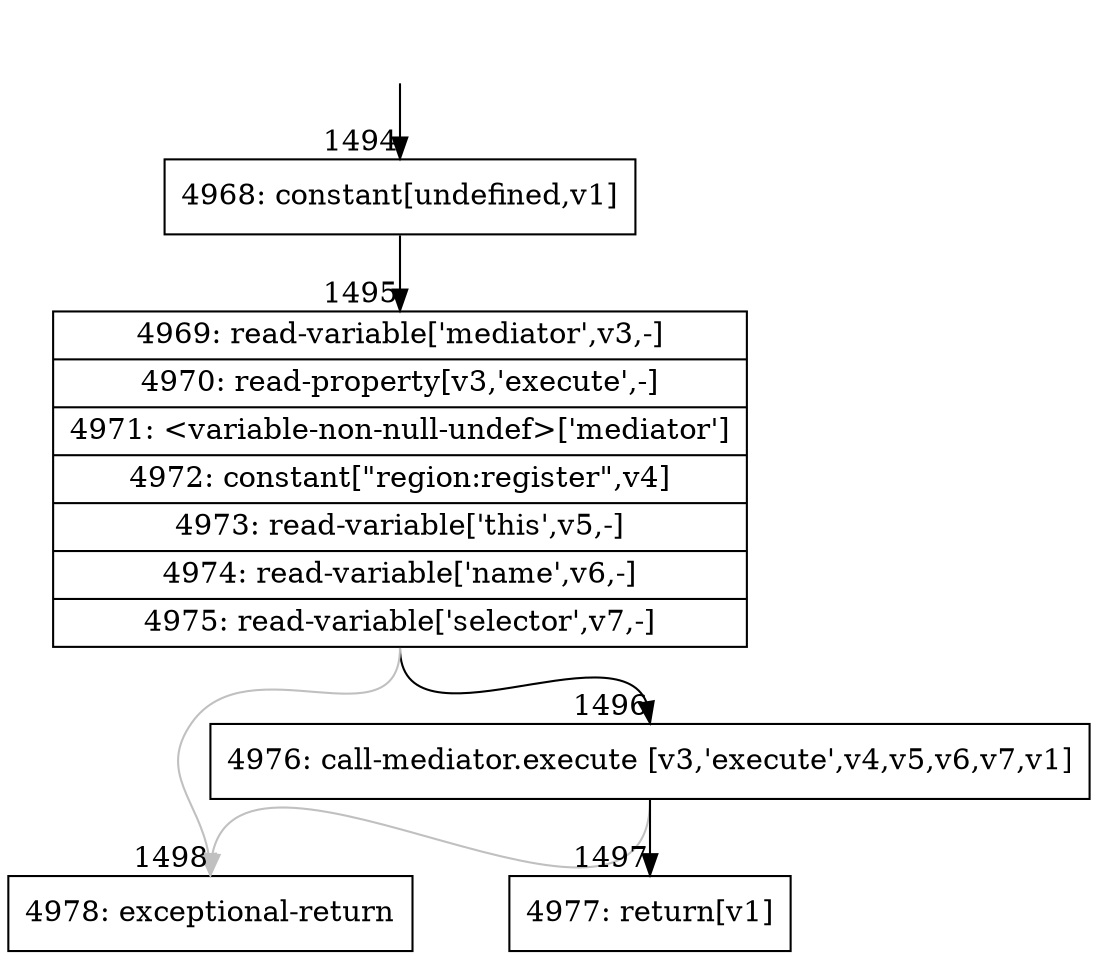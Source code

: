 digraph {
rankdir="TD"
BB_entry124[shape=none,label=""];
BB_entry124 -> BB1494 [tailport=s, headport=n, headlabel="    1494"]
BB1494 [shape=record label="{4968: constant[undefined,v1]}" ] 
BB1494 -> BB1495 [tailport=s, headport=n, headlabel="      1495"]
BB1495 [shape=record label="{4969: read-variable['mediator',v3,-]|4970: read-property[v3,'execute',-]|4971: \<variable-non-null-undef\>['mediator']|4972: constant[\"region:register\",v4]|4973: read-variable['this',v5,-]|4974: read-variable['name',v6,-]|4975: read-variable['selector',v7,-]}" ] 
BB1495 -> BB1496 [tailport=s, headport=n, headlabel="      1496"]
BB1495 -> BB1498 [tailport=s, headport=n, color=gray, headlabel="      1498"]
BB1496 [shape=record label="{4976: call-mediator.execute [v3,'execute',v4,v5,v6,v7,v1]}" ] 
BB1496 -> BB1497 [tailport=s, headport=n, headlabel="      1497"]
BB1496 -> BB1498 [tailport=s, headport=n, color=gray]
BB1497 [shape=record label="{4977: return[v1]}" ] 
BB1498 [shape=record label="{4978: exceptional-return}" ] 
//#$~ 1360
}
